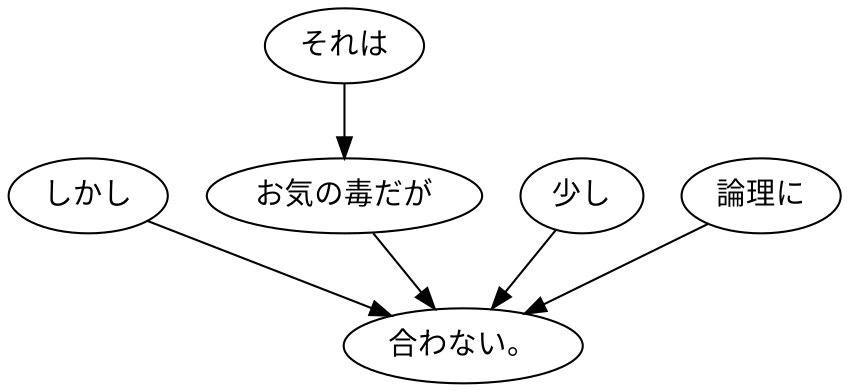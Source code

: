 digraph graph4579 {
	node0 [label="しかし"];
	node1 [label="それは"];
	node2 [label="お気の毒だが"];
	node3 [label="少し"];
	node4 [label="論理に"];
	node5 [label="合わない。"];
	node0 -> node5;
	node1 -> node2;
	node2 -> node5;
	node3 -> node5;
	node4 -> node5;
}
